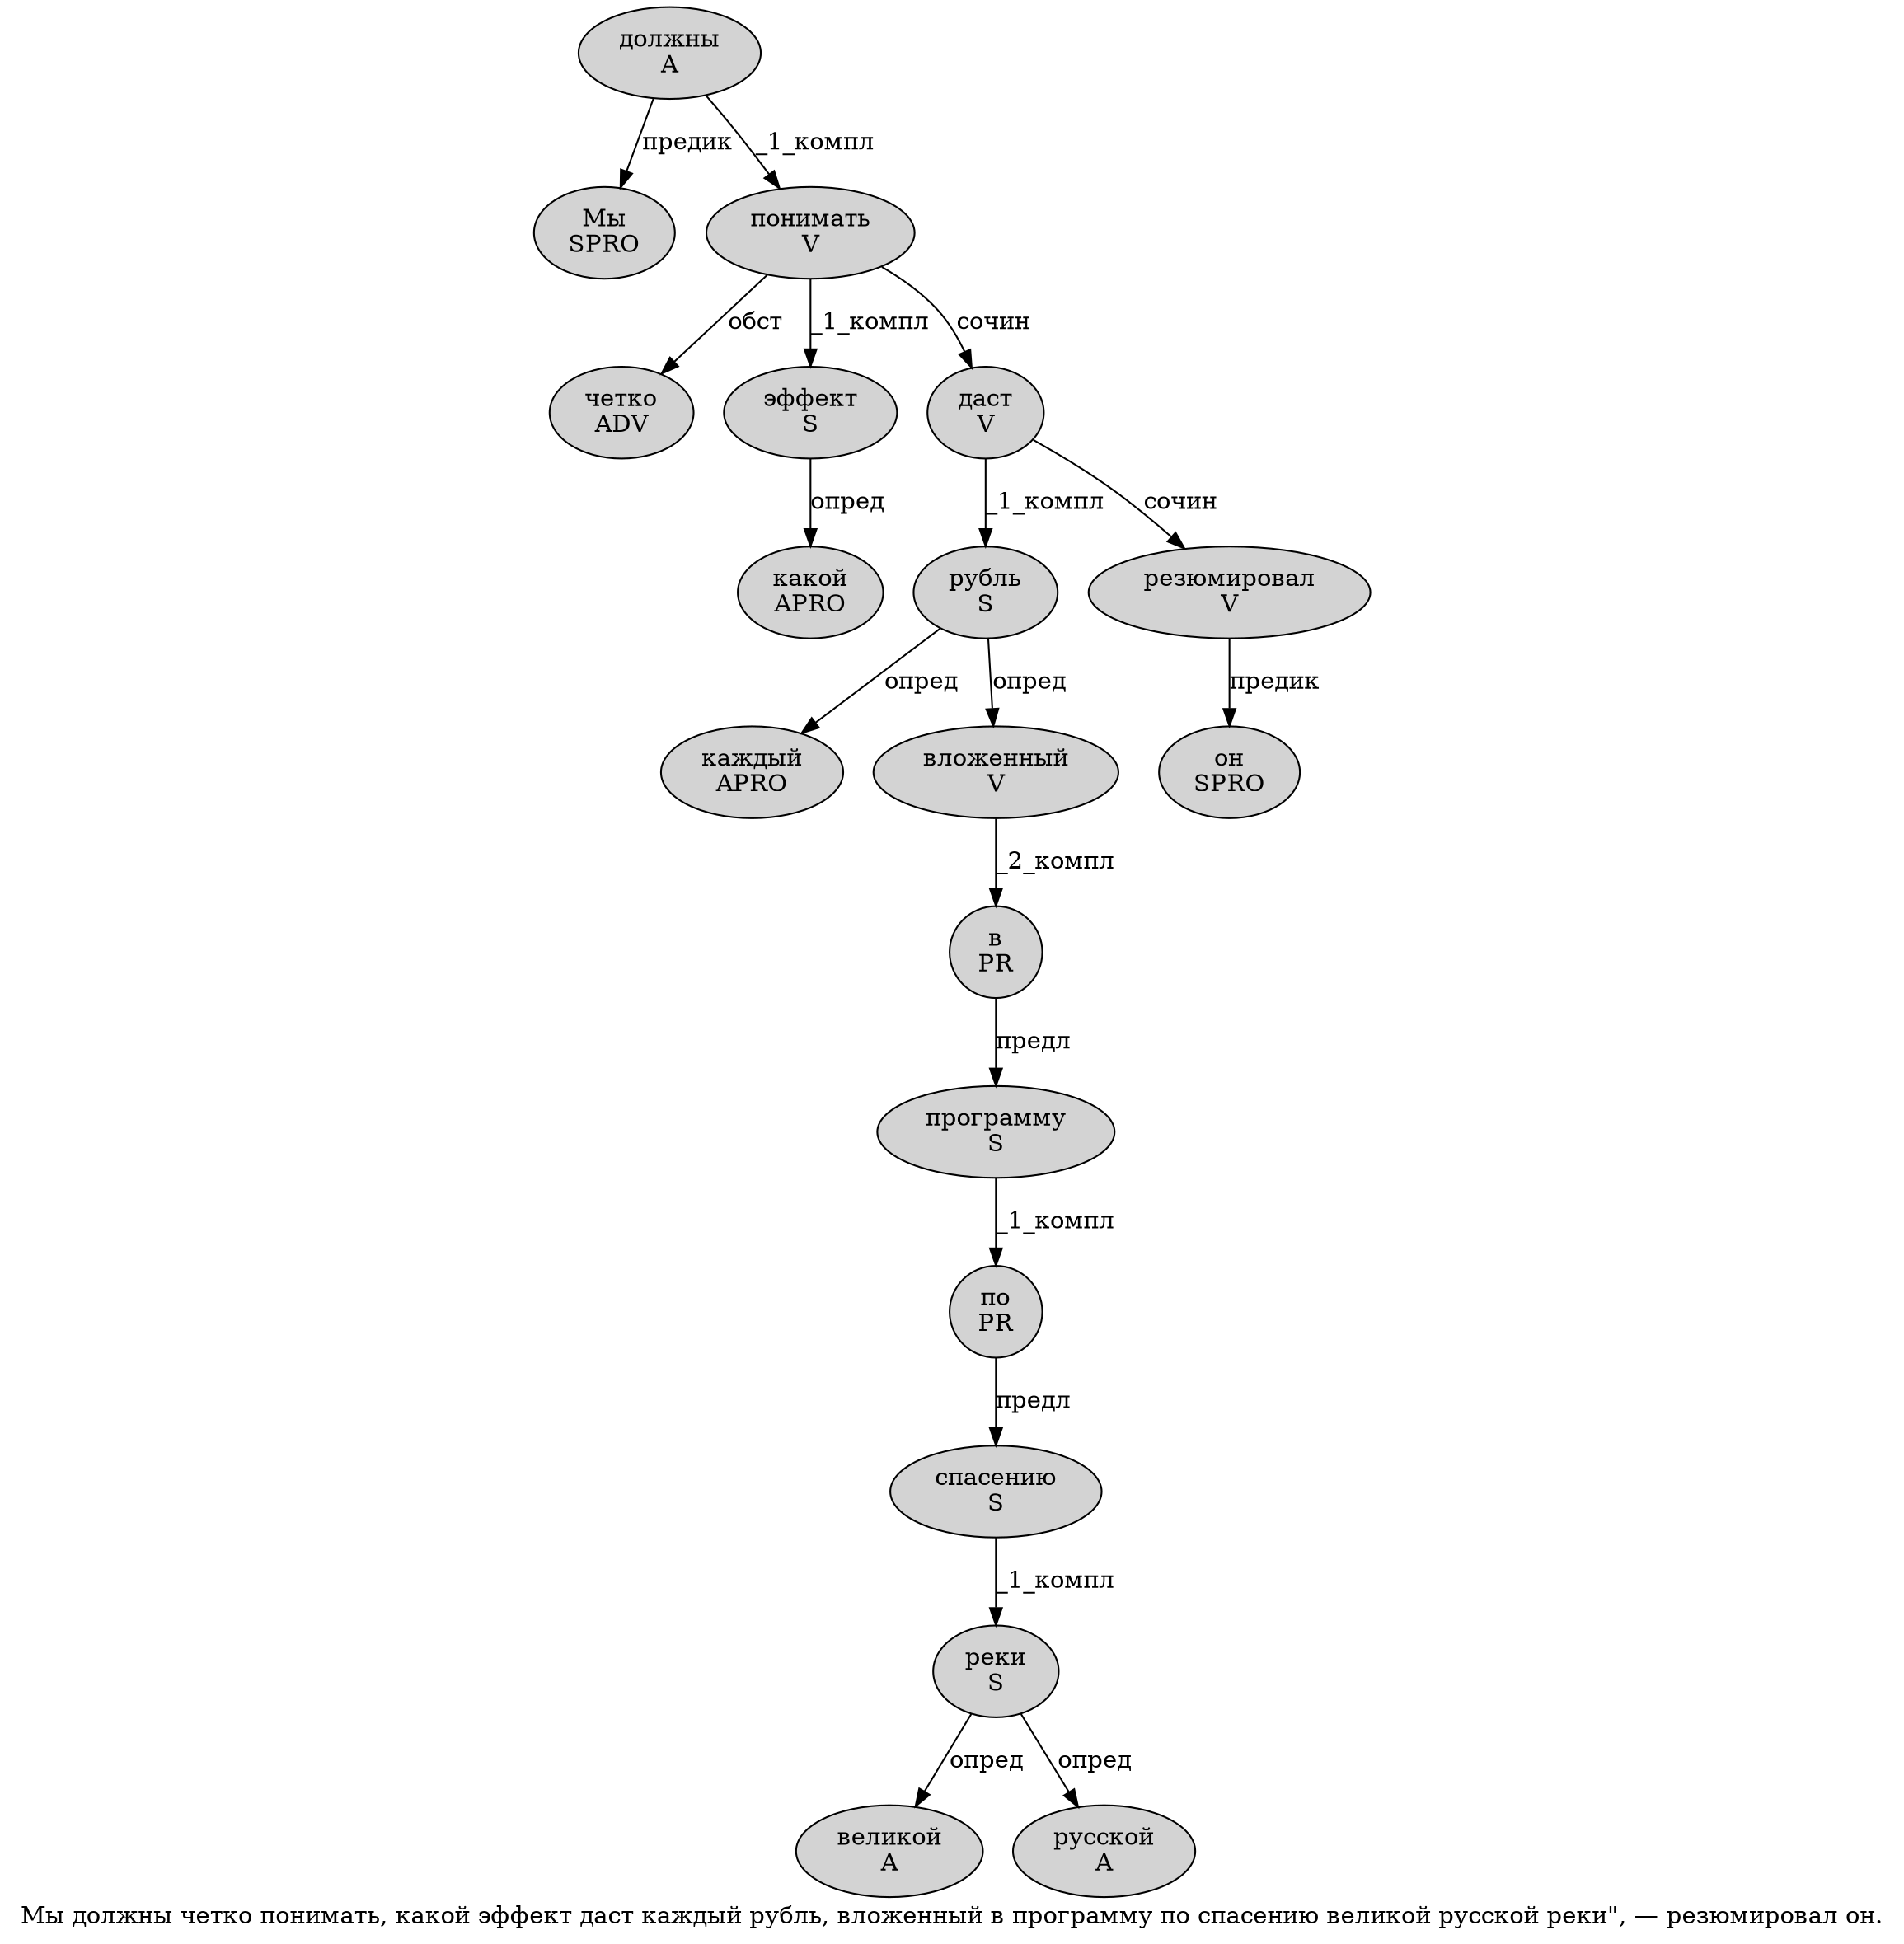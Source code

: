 digraph SENTENCE_1033 {
	graph [label="Мы должны четко понимать, какой эффект даст каждый рубль, вложенный в программу по спасению великой русской реки\", — резюмировал он."]
	node [style=filled]
		0 [label="Мы
SPRO" color="" fillcolor=lightgray penwidth=1 shape=ellipse]
		1 [label="должны
A" color="" fillcolor=lightgray penwidth=1 shape=ellipse]
		2 [label="четко
ADV" color="" fillcolor=lightgray penwidth=1 shape=ellipse]
		3 [label="понимать
V" color="" fillcolor=lightgray penwidth=1 shape=ellipse]
		5 [label="какой
APRO" color="" fillcolor=lightgray penwidth=1 shape=ellipse]
		6 [label="эффект
S" color="" fillcolor=lightgray penwidth=1 shape=ellipse]
		7 [label="даст
V" color="" fillcolor=lightgray penwidth=1 shape=ellipse]
		8 [label="каждый
APRO" color="" fillcolor=lightgray penwidth=1 shape=ellipse]
		9 [label="рубль
S" color="" fillcolor=lightgray penwidth=1 shape=ellipse]
		11 [label="вложенный
V" color="" fillcolor=lightgray penwidth=1 shape=ellipse]
		12 [label="в
PR" color="" fillcolor=lightgray penwidth=1 shape=ellipse]
		13 [label="программу
S" color="" fillcolor=lightgray penwidth=1 shape=ellipse]
		14 [label="по
PR" color="" fillcolor=lightgray penwidth=1 shape=ellipse]
		15 [label="спасению
S" color="" fillcolor=lightgray penwidth=1 shape=ellipse]
		16 [label="великой
A" color="" fillcolor=lightgray penwidth=1 shape=ellipse]
		17 [label="русской
A" color="" fillcolor=lightgray penwidth=1 shape=ellipse]
		18 [label="реки
S" color="" fillcolor=lightgray penwidth=1 shape=ellipse]
		22 [label="резюмировал
V" color="" fillcolor=lightgray penwidth=1 shape=ellipse]
		23 [label="он
SPRO" color="" fillcolor=lightgray penwidth=1 shape=ellipse]
			6 -> 5 [label="опред"]
			11 -> 12 [label="_2_компл"]
			12 -> 13 [label="предл"]
			3 -> 2 [label="обст"]
			3 -> 6 [label="_1_компл"]
			3 -> 7 [label="сочин"]
			9 -> 8 [label="опред"]
			9 -> 11 [label="опред"]
			15 -> 18 [label="_1_компл"]
			22 -> 23 [label="предик"]
			14 -> 15 [label="предл"]
			1 -> 0 [label="предик"]
			1 -> 3 [label="_1_компл"]
			13 -> 14 [label="_1_компл"]
			7 -> 9 [label="_1_компл"]
			7 -> 22 [label="сочин"]
			18 -> 16 [label="опред"]
			18 -> 17 [label="опред"]
}